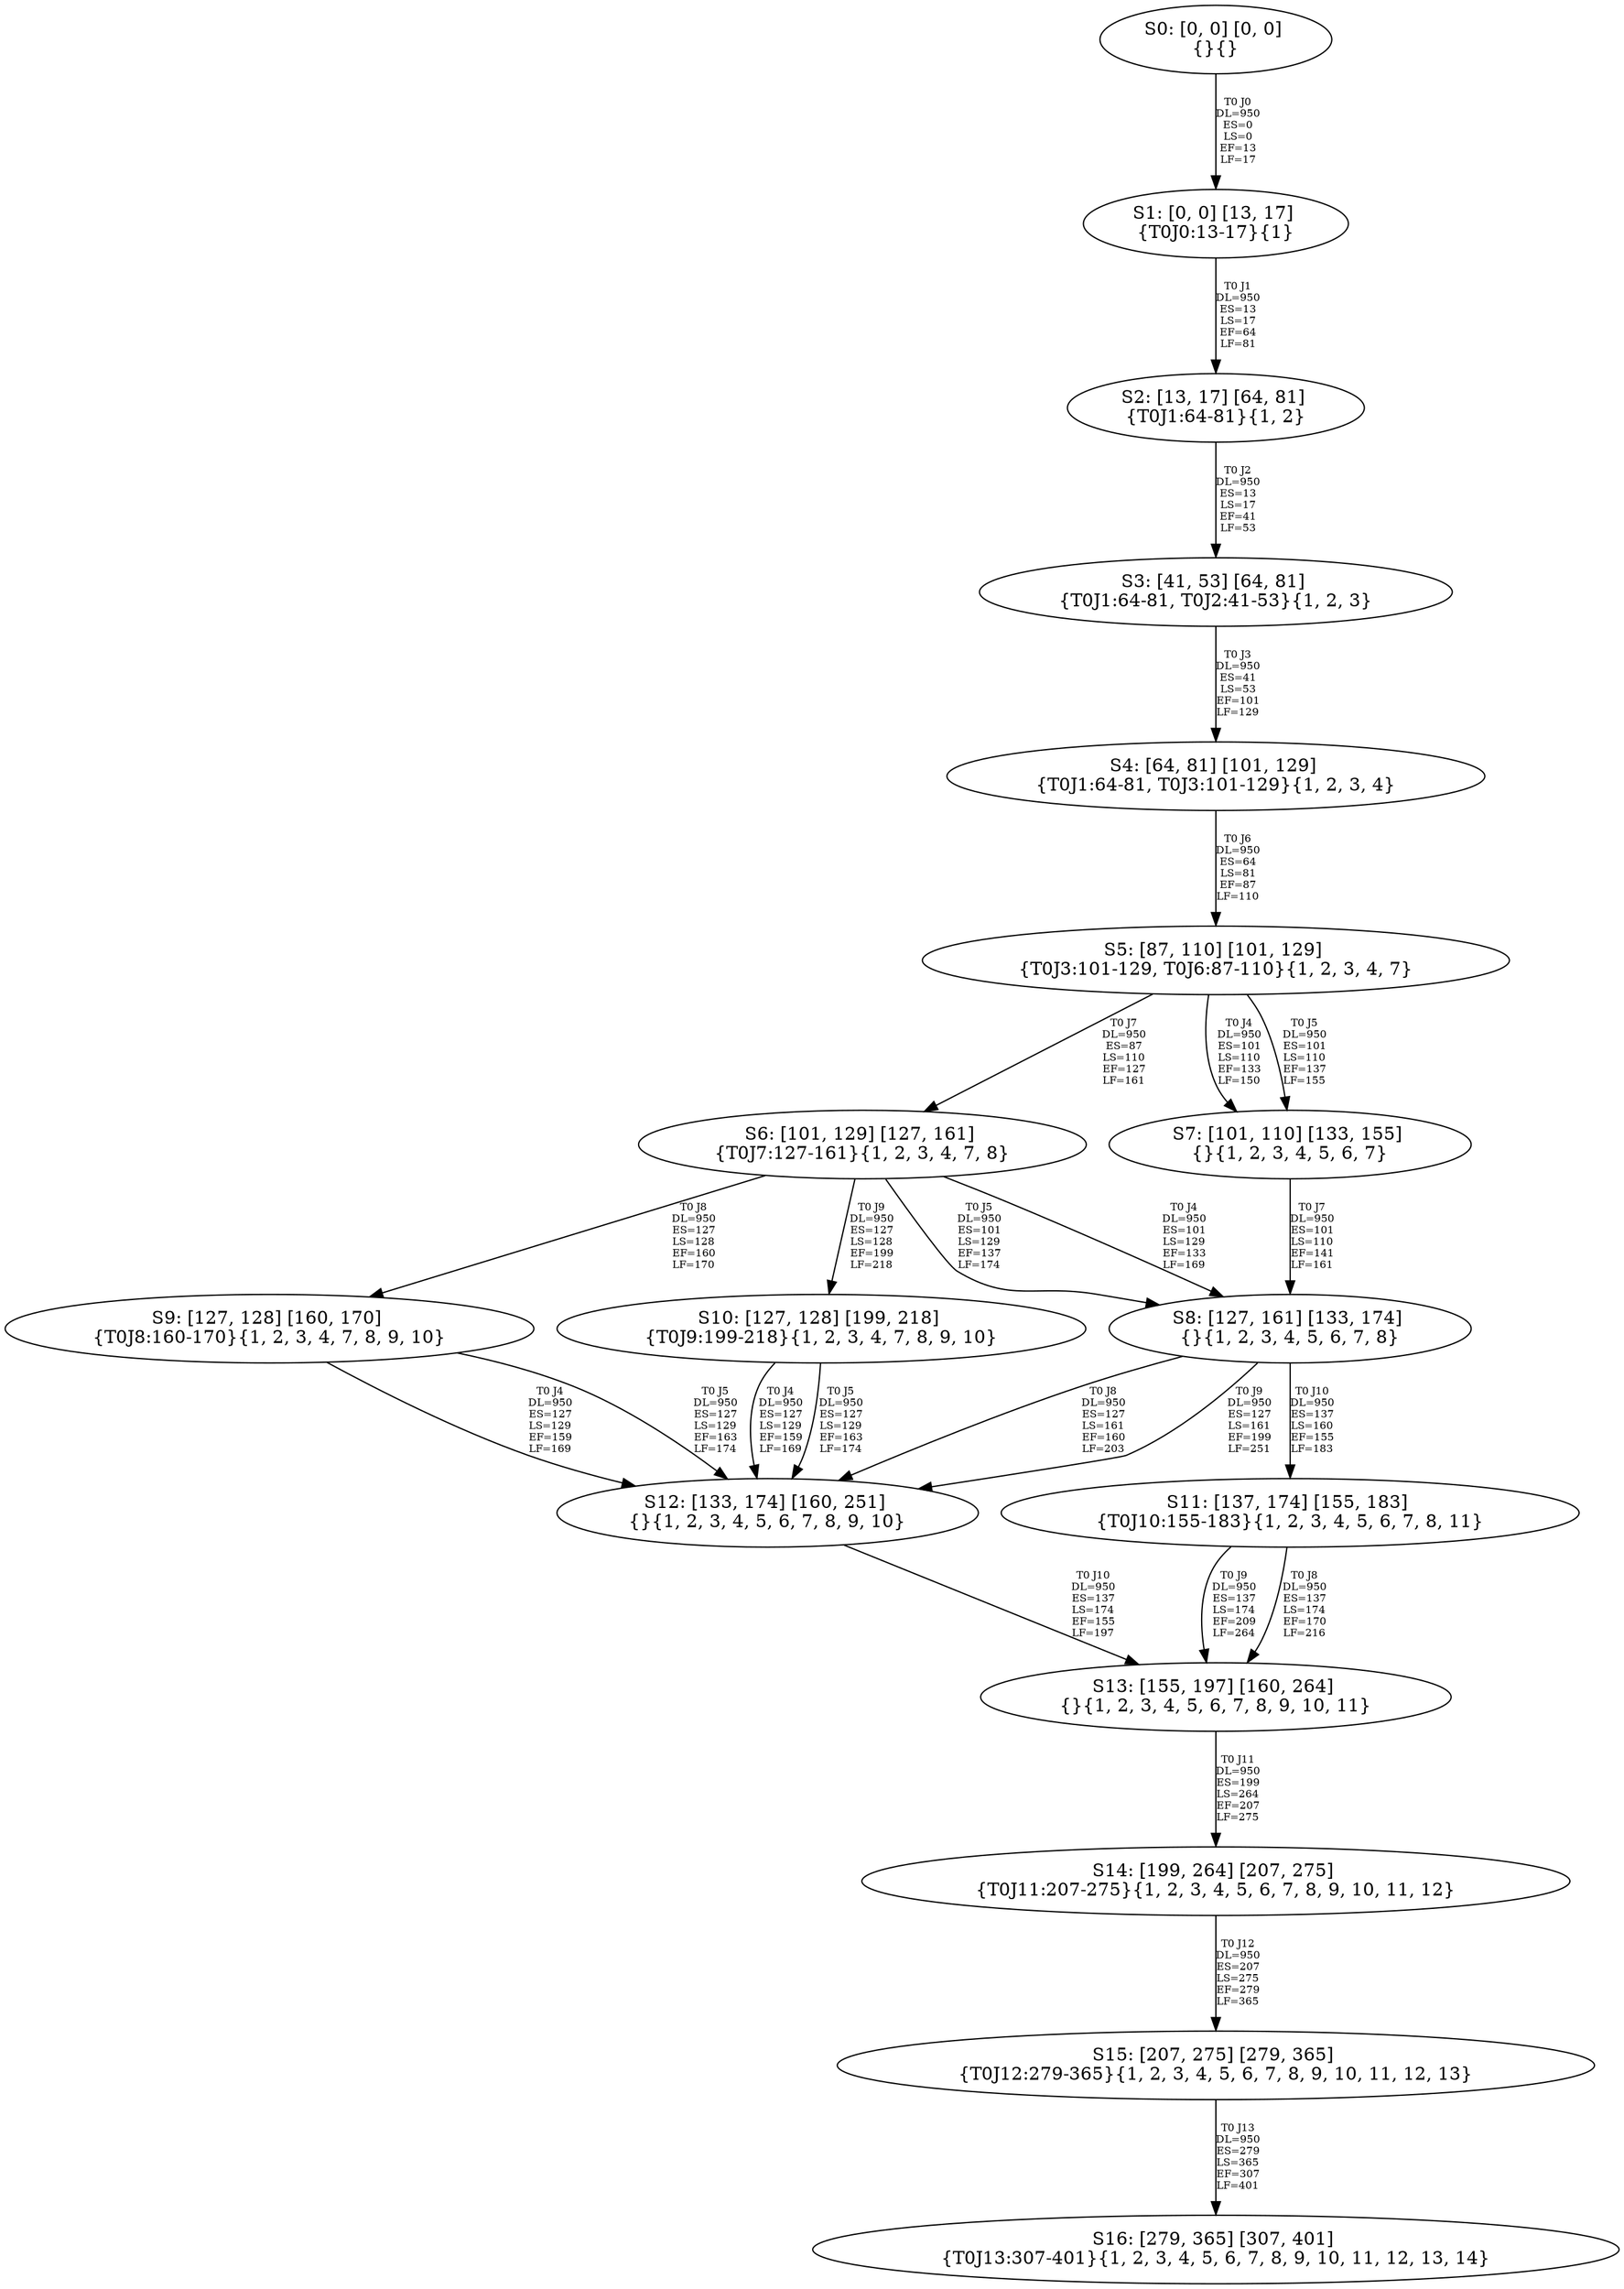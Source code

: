 digraph {
	S0[label="S0: [0, 0] [0, 0] \n{}{}"];
	S1[label="S1: [0, 0] [13, 17] \n{T0J0:13-17}{1}"];
	S2[label="S2: [13, 17] [64, 81] \n{T0J1:64-81}{1, 2}"];
	S3[label="S3: [41, 53] [64, 81] \n{T0J1:64-81, T0J2:41-53}{1, 2, 3}"];
	S4[label="S4: [64, 81] [101, 129] \n{T0J1:64-81, T0J3:101-129}{1, 2, 3, 4}"];
	S5[label="S5: [87, 110] [101, 129] \n{T0J3:101-129, T0J6:87-110}{1, 2, 3, 4, 7}"];
	S6[label="S6: [101, 129] [127, 161] \n{T0J7:127-161}{1, 2, 3, 4, 7, 8}"];
	S7[label="S7: [101, 110] [133, 155] \n{}{1, 2, 3, 4, 5, 6, 7}"];
	S8[label="S8: [127, 161] [133, 174] \n{}{1, 2, 3, 4, 5, 6, 7, 8}"];
	S9[label="S9: [127, 128] [160, 170] \n{T0J8:160-170}{1, 2, 3, 4, 7, 8, 9, 10}"];
	S10[label="S10: [127, 128] [199, 218] \n{T0J9:199-218}{1, 2, 3, 4, 7, 8, 9, 10}"];
	S11[label="S11: [137, 174] [155, 183] \n{T0J10:155-183}{1, 2, 3, 4, 5, 6, 7, 8, 11}"];
	S12[label="S12: [133, 174] [160, 251] \n{}{1, 2, 3, 4, 5, 6, 7, 8, 9, 10}"];
	S13[label="S13: [155, 197] [160, 264] \n{}{1, 2, 3, 4, 5, 6, 7, 8, 9, 10, 11}"];
	S14[label="S14: [199, 264] [207, 275] \n{T0J11:207-275}{1, 2, 3, 4, 5, 6, 7, 8, 9, 10, 11, 12}"];
	S15[label="S15: [207, 275] [279, 365] \n{T0J12:279-365}{1, 2, 3, 4, 5, 6, 7, 8, 9, 10, 11, 12, 13}"];
	S16[label="S16: [279, 365] [307, 401] \n{T0J13:307-401}{1, 2, 3, 4, 5, 6, 7, 8, 9, 10, 11, 12, 13, 14}"];
	S0 -> S1[label="T0 J0\nDL=950\nES=0\nLS=0\nEF=13\nLF=17",fontsize=8];
	S1 -> S2[label="T0 J1\nDL=950\nES=13\nLS=17\nEF=64\nLF=81",fontsize=8];
	S2 -> S3[label="T0 J2\nDL=950\nES=13\nLS=17\nEF=41\nLF=53",fontsize=8];
	S3 -> S4[label="T0 J3\nDL=950\nES=41\nLS=53\nEF=101\nLF=129",fontsize=8];
	S4 -> S5[label="T0 J6\nDL=950\nES=64\nLS=81\nEF=87\nLF=110",fontsize=8];
	S5 -> S7[label="T0 J4\nDL=950\nES=101\nLS=110\nEF=133\nLF=150",fontsize=8];
	S5 -> S7[label="T0 J5\nDL=950\nES=101\nLS=110\nEF=137\nLF=155",fontsize=8];
	S5 -> S6[label="T0 J7\nDL=950\nES=87\nLS=110\nEF=127\nLF=161",fontsize=8];
	S6 -> S8[label="T0 J4\nDL=950\nES=101\nLS=129\nEF=133\nLF=169",fontsize=8];
	S6 -> S8[label="T0 J5\nDL=950\nES=101\nLS=129\nEF=137\nLF=174",fontsize=8];
	S6 -> S9[label="T0 J8\nDL=950\nES=127\nLS=128\nEF=160\nLF=170",fontsize=8];
	S6 -> S10[label="T0 J9\nDL=950\nES=127\nLS=128\nEF=199\nLF=218",fontsize=8];
	S7 -> S8[label="T0 J7\nDL=950\nES=101\nLS=110\nEF=141\nLF=161",fontsize=8];
	S8 -> S12[label="T0 J8\nDL=950\nES=127\nLS=161\nEF=160\nLF=203",fontsize=8];
	S8 -> S12[label="T0 J9\nDL=950\nES=127\nLS=161\nEF=199\nLF=251",fontsize=8];
	S8 -> S11[label="T0 J10\nDL=950\nES=137\nLS=160\nEF=155\nLF=183",fontsize=8];
	S9 -> S12[label="T0 J4\nDL=950\nES=127\nLS=129\nEF=159\nLF=169",fontsize=8];
	S9 -> S12[label="T0 J5\nDL=950\nES=127\nLS=129\nEF=163\nLF=174",fontsize=8];
	S10 -> S12[label="T0 J4\nDL=950\nES=127\nLS=129\nEF=159\nLF=169",fontsize=8];
	S10 -> S12[label="T0 J5\nDL=950\nES=127\nLS=129\nEF=163\nLF=174",fontsize=8];
	S11 -> S13[label="T0 J8\nDL=950\nES=137\nLS=174\nEF=170\nLF=216",fontsize=8];
	S11 -> S13[label="T0 J9\nDL=950\nES=137\nLS=174\nEF=209\nLF=264",fontsize=8];
	S12 -> S13[label="T0 J10\nDL=950\nES=137\nLS=174\nEF=155\nLF=197",fontsize=8];
	S13 -> S14[label="T0 J11\nDL=950\nES=199\nLS=264\nEF=207\nLF=275",fontsize=8];
	S14 -> S15[label="T0 J12\nDL=950\nES=207\nLS=275\nEF=279\nLF=365",fontsize=8];
	S15 -> S16[label="T0 J13\nDL=950\nES=279\nLS=365\nEF=307\nLF=401",fontsize=8];
}
